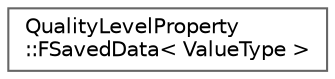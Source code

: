 digraph "Graphical Class Hierarchy"
{
 // INTERACTIVE_SVG=YES
 // LATEX_PDF_SIZE
  bgcolor="transparent";
  edge [fontname=Helvetica,fontsize=10,labelfontname=Helvetica,labelfontsize=10];
  node [fontname=Helvetica,fontsize=10,shape=box,height=0.2,width=0.4];
  rankdir="LR";
  Node0 [id="Node000000",label="QualityLevelProperty\l::FSavedData\< ValueType \>",height=0.2,width=0.4,color="grey40", fillcolor="white", style="filled",URL="$d8/d96/structQualityLevelProperty_1_1FSavedData.html",tooltip=" "];
}
